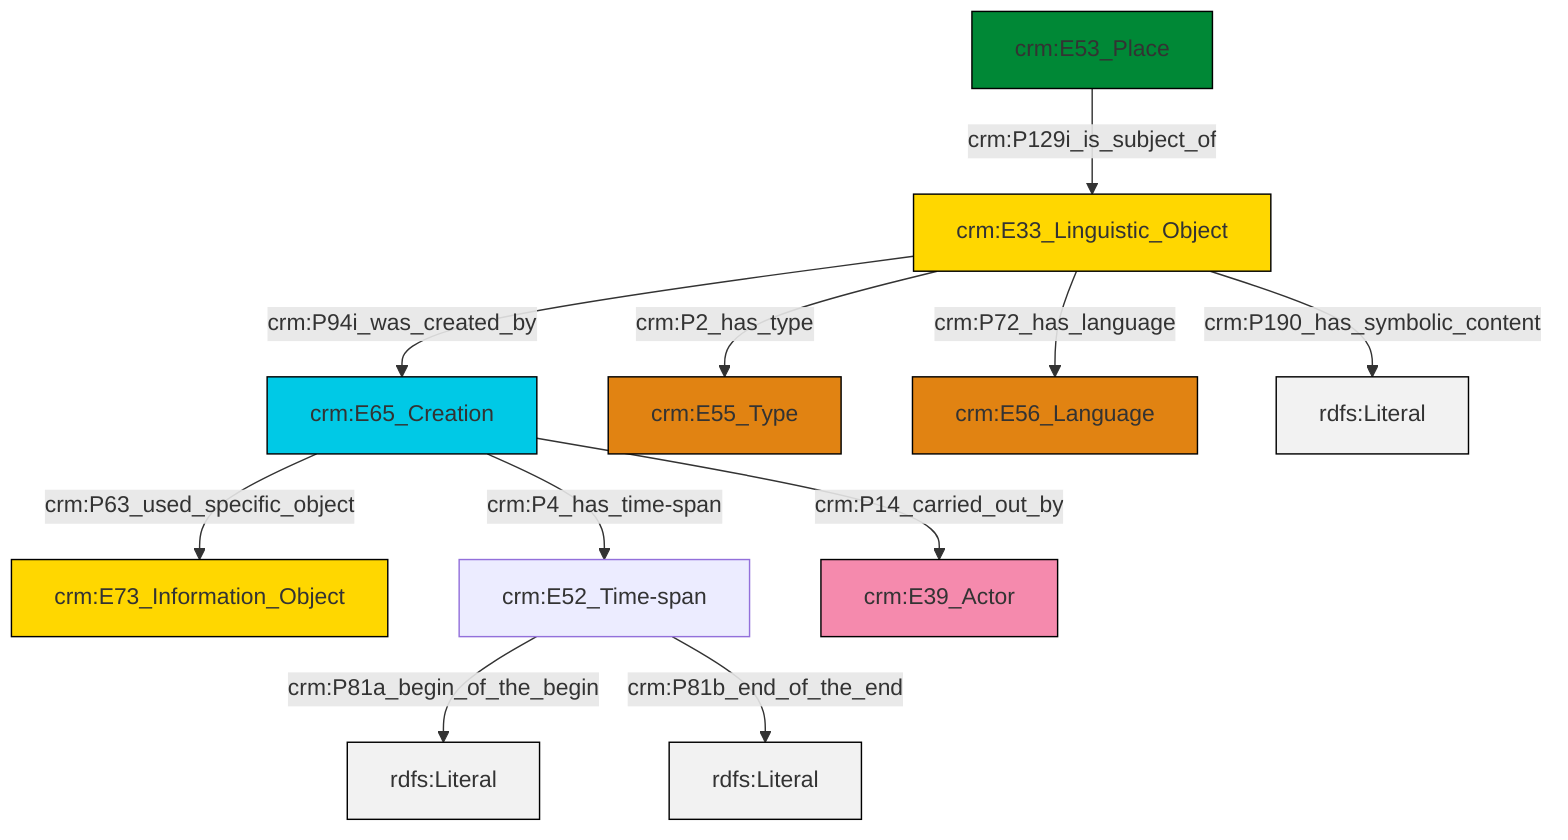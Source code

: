 graph TD
classDef Literal fill:#f2f2f2,stroke:#000000;
classDef CRM_Entity fill:#FFFFFF,stroke:#000000;
classDef Temporal_Entity fill:#00C9E6, stroke:#000000;
classDef Type fill:#E18312, stroke:#000000;
classDef Time-Span fill:#2C9C91, stroke:#000000;
classDef Appellation fill:#FFEB7F, stroke:#000000;
classDef Place fill:#008836, stroke:#000000;
classDef Persistent_Item fill:#B266B2, stroke:#000000;
classDef Conceptual_Object fill:#FFD700, stroke:#000000;
classDef Physical_Thing fill:#D2B48C, stroke:#000000;
classDef Actor fill:#f58aad, stroke:#000000;
classDef PC_Classes fill:#4ce600, stroke:#000000;
classDef Multi fill:#cccccc,stroke:#000000;

6["crm:E53_Place"]:::Place -->|crm:P129i_is_subject_of| 2["crm:E33_Linguistic_Object"]:::Conceptual_Object
4["crm:E65_Creation"]:::Temporal_Entity -->|crm:P4_has_time-span| 7["crm:E52_Time-span"]:::Default
7["crm:E52_Time-span"]:::Default -->|crm:P81a_begin_of_the_begin| 8[rdfs:Literal]:::Literal
2["crm:E33_Linguistic_Object"]:::Conceptual_Object -->|crm:P2_has_type| 9["crm:E55_Type"]:::Type
2["crm:E33_Linguistic_Object"]:::Conceptual_Object -->|crm:P72_has_language| 10["crm:E56_Language"]:::Type
2["crm:E33_Linguistic_Object"]:::Conceptual_Object -->|crm:P190_has_symbolic_content| 11[rdfs:Literal]:::Literal
2["crm:E33_Linguistic_Object"]:::Conceptual_Object -->|crm:P94i_was_created_by| 4["crm:E65_Creation"]:::Temporal_Entity
4["crm:E65_Creation"]:::Temporal_Entity -->|crm:P14_carried_out_by| 12["crm:E39_Actor"]:::Actor
7["crm:E52_Time-span"]:::Default -->|crm:P81b_end_of_the_end| 16[rdfs:Literal]:::Literal
4["crm:E65_Creation"]:::Temporal_Entity -->|crm:P63_used_specific_object| 0["crm:E73_Information_Object"]:::Conceptual_Object